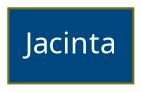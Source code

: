 digraph G { 
edge [color="#666666", arrowhead="open", fontname="Trebuchet MS", fontsize="11"] 
node [color="#757116", style=filled, shape=box, fontname="Trebuchet MS", fontcolor="White"]
n8 [URL="/nodes/8",  label="Jacinta", style=filled fillcolor="#00477f"]
  }